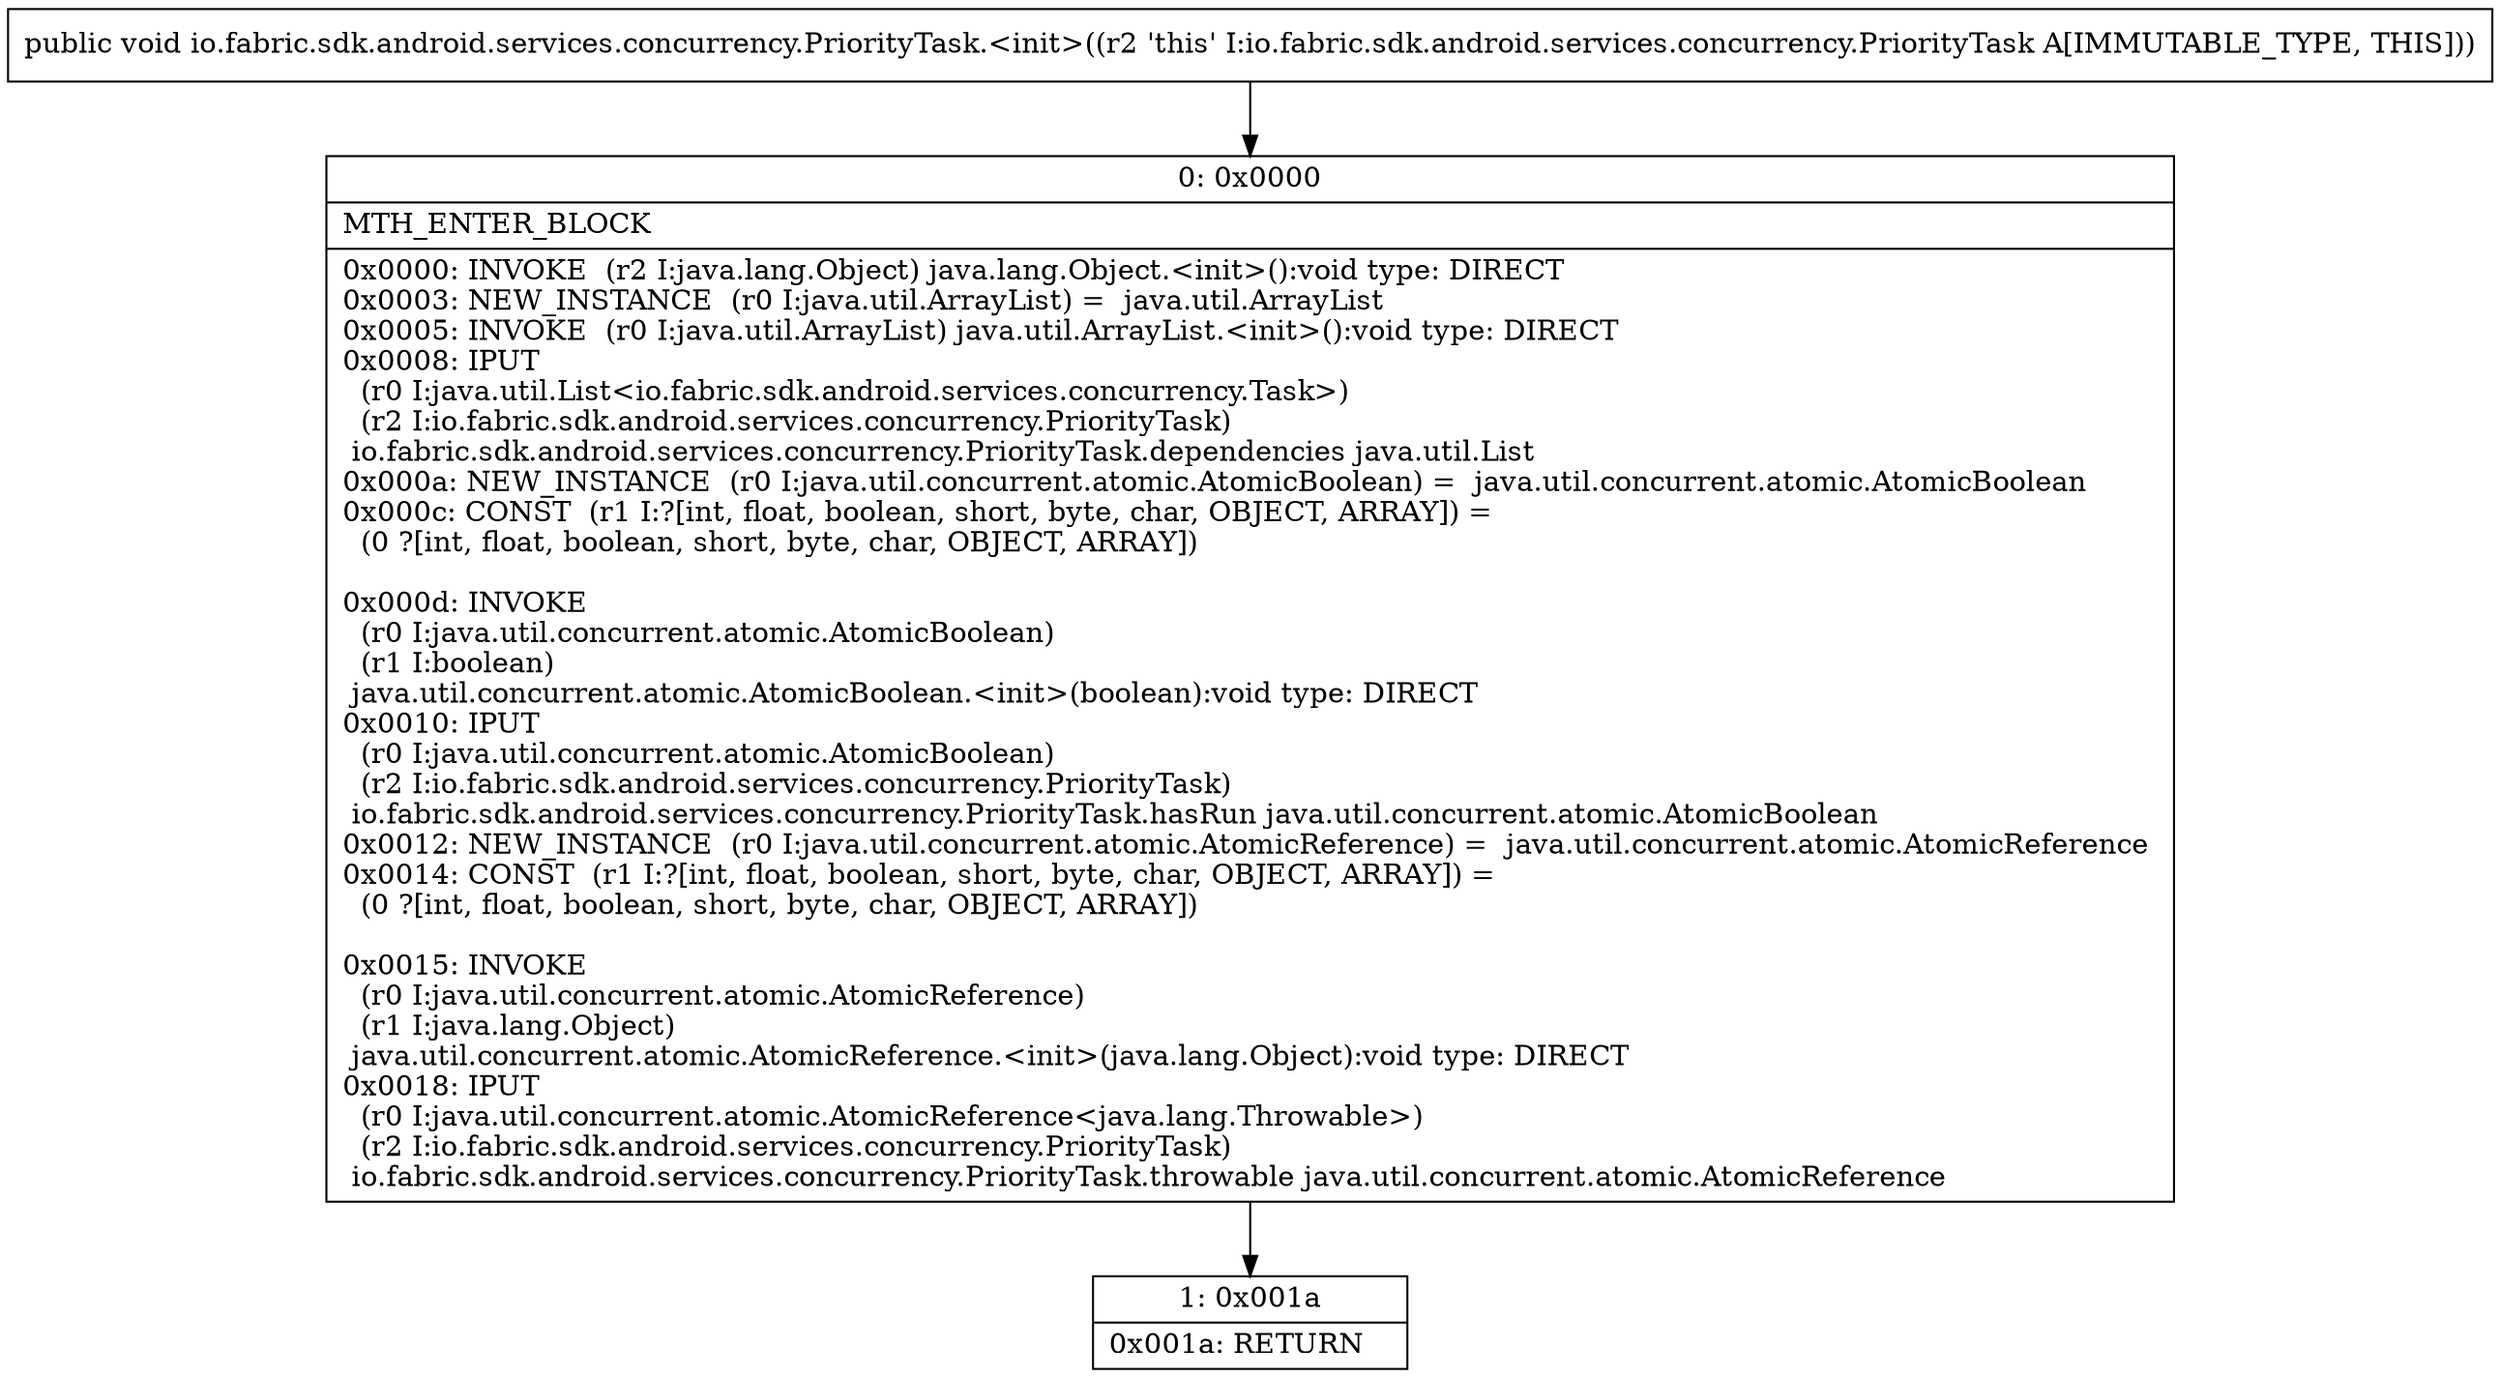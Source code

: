 digraph "CFG forio.fabric.sdk.android.services.concurrency.PriorityTask.\<init\>()V" {
Node_0 [shape=record,label="{0\:\ 0x0000|MTH_ENTER_BLOCK\l|0x0000: INVOKE  (r2 I:java.lang.Object) java.lang.Object.\<init\>():void type: DIRECT \l0x0003: NEW_INSTANCE  (r0 I:java.util.ArrayList) =  java.util.ArrayList \l0x0005: INVOKE  (r0 I:java.util.ArrayList) java.util.ArrayList.\<init\>():void type: DIRECT \l0x0008: IPUT  \l  (r0 I:java.util.List\<io.fabric.sdk.android.services.concurrency.Task\>)\l  (r2 I:io.fabric.sdk.android.services.concurrency.PriorityTask)\l io.fabric.sdk.android.services.concurrency.PriorityTask.dependencies java.util.List \l0x000a: NEW_INSTANCE  (r0 I:java.util.concurrent.atomic.AtomicBoolean) =  java.util.concurrent.atomic.AtomicBoolean \l0x000c: CONST  (r1 I:?[int, float, boolean, short, byte, char, OBJECT, ARRAY]) = \l  (0 ?[int, float, boolean, short, byte, char, OBJECT, ARRAY])\l \l0x000d: INVOKE  \l  (r0 I:java.util.concurrent.atomic.AtomicBoolean)\l  (r1 I:boolean)\l java.util.concurrent.atomic.AtomicBoolean.\<init\>(boolean):void type: DIRECT \l0x0010: IPUT  \l  (r0 I:java.util.concurrent.atomic.AtomicBoolean)\l  (r2 I:io.fabric.sdk.android.services.concurrency.PriorityTask)\l io.fabric.sdk.android.services.concurrency.PriorityTask.hasRun java.util.concurrent.atomic.AtomicBoolean \l0x0012: NEW_INSTANCE  (r0 I:java.util.concurrent.atomic.AtomicReference) =  java.util.concurrent.atomic.AtomicReference \l0x0014: CONST  (r1 I:?[int, float, boolean, short, byte, char, OBJECT, ARRAY]) = \l  (0 ?[int, float, boolean, short, byte, char, OBJECT, ARRAY])\l \l0x0015: INVOKE  \l  (r0 I:java.util.concurrent.atomic.AtomicReference)\l  (r1 I:java.lang.Object)\l java.util.concurrent.atomic.AtomicReference.\<init\>(java.lang.Object):void type: DIRECT \l0x0018: IPUT  \l  (r0 I:java.util.concurrent.atomic.AtomicReference\<java.lang.Throwable\>)\l  (r2 I:io.fabric.sdk.android.services.concurrency.PriorityTask)\l io.fabric.sdk.android.services.concurrency.PriorityTask.throwable java.util.concurrent.atomic.AtomicReference \l}"];
Node_1 [shape=record,label="{1\:\ 0x001a|0x001a: RETURN   \l}"];
MethodNode[shape=record,label="{public void io.fabric.sdk.android.services.concurrency.PriorityTask.\<init\>((r2 'this' I:io.fabric.sdk.android.services.concurrency.PriorityTask A[IMMUTABLE_TYPE, THIS])) }"];
MethodNode -> Node_0;
Node_0 -> Node_1;
}

